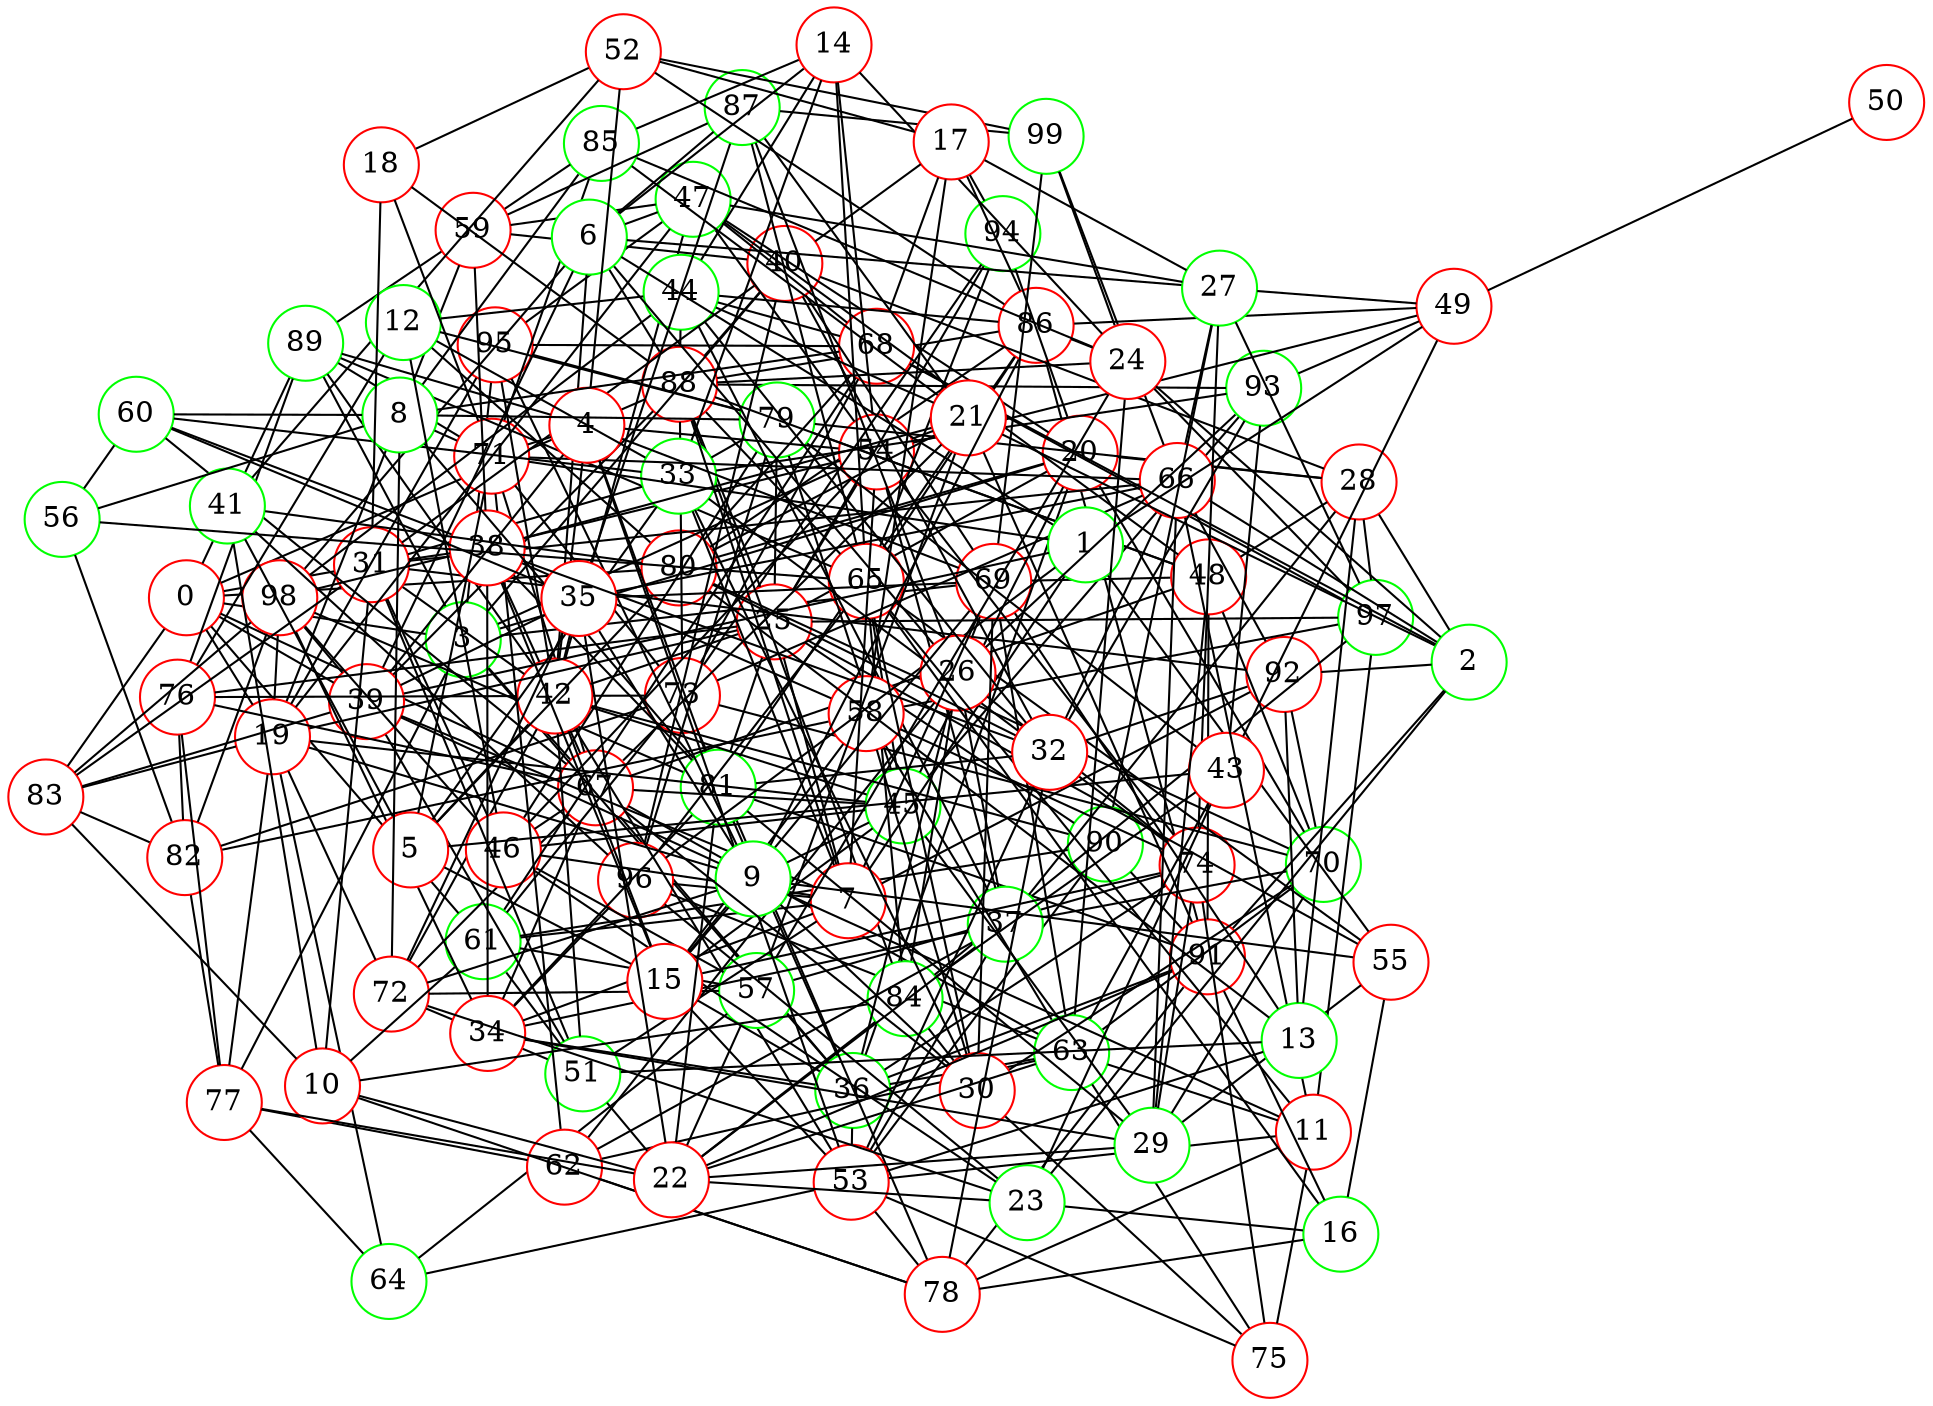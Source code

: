 graph {
graph ["layout"="fdp"]
node ["style"="filled","fillcolor"="white","fixedsize"="true","shape"="circle"]
"0" ["color"="red"]
"80" ["color"="red"]
"86" ["color"="red"]
"88" ["color"="red"]
"93" ["color"="green"]
"91" ["color"="red"]
"3" ["color"="green"]
"67" ["color"="red"]
"71" ["color"="red"]
"85" ["color"="green"]
"89" ["color"="green"]
"73" ["color"="red"]
"82" ["color"="red"]
"98" ["color"="red"]
"83" ["color"="red"]
"76" ["color"="red"]
"77" ["color"="red"]
"78" ["color"="red"]
"94" ["color"="green"]
"72" ["color"="red"]
"20" ["color"="red"]
"36" ["color"="green"]
"81" ["color"="green"]
"53" ["color"="red"]
"64" ["color"="green"]
"90" ["color"="green"]
"75" ["color"="red"]
"74" ["color"="red"]
"63" ["color"="green"]
"96" ["color"="red"]
"69" ["color"="red"]
"99" ["color"="green"]
"70" ["color"="green"]
"92" ["color"="red"]
"25" ["color"="red"]
"97" ["color"="green"]
"42" ["color"="red"]
"45" ["color"="green"]
"65" ["color"="red"]
"84" ["color"="green"]
"87" ["color"="green"]
"46" ["color"="red"]
"54" ["color"="red"]
"57" ["color"="green"]
"61" ["color"="green"]
"68" ["color"="red"]
"95" ["color"="red"]
"79" ["color"="green"]
"47" ["color"="green"]
"48" ["color"="red"]
"59" ["color"="red"]
"51" ["color"="green"]
"55" ["color"="red"]
"28" ["color"="red"]
"37" ["color"="green"]
"44" ["color"="green"]
"62" ["color"="red"]
"40" ["color"="red"]
"19" ["color"="red"]
"39" ["color"="red"]
"31" ["color"="red"]
"33" ["color"="green"]
"60" ["color"="green"]
"66" ["color"="red"]
"38" ["color"="red"]
"58" ["color"="red"]
"1" ["color"="green"]
"49" ["color"="red"]
"50" ["color"="red"]
"6" ["color"="green"]
"26" ["color"="red"]
"27" ["color"="green"]
"14" ["color"="red"]
"24" ["color"="red"]
"7" ["color"="red"]
"34" ["color"="red"]
"2" ["color"="green"]
"21" ["color"="red"]
"23" ["color"="green"]
"43" ["color"="red"]
"4" ["color"="red"]
"52" ["color"="red"]
"5" ["color"="red"]
"41" ["color"="green"]
"15" ["color"="red"]
"8" ["color"="green"]
"56" ["color"="green"]
"9" ["color"="green"]
"35" ["color"="red"]
"11" ["color"="red"]
"30" ["color"="red"]
"10" ["color"="red"]
"22" ["color"="red"]
"29" ["color"="green"]
"12" ["color"="green"]
"13" ["color"="green"]
"16" ["color"="green"]
"17" ["color"="red"]
"18" ["color"="red"]
"32" ["color"="red"]
"0" -- "80"
"0" -- "3"
"0" -- "19"
"0" -- "67"
"0" -- "83"
"0" -- "39"
"0" -- "88"
"0" -- "89"
"0" -- "61"
"0" -- "31"
"80" -- "86"
"86" -- "88"
"86" -- "91"
"88" -- "93"
"3" -- "67"
"3" -- "20"
"3" -- "36"
"3" -- "69"
"3" -- "54"
"3" -- "40"
"3" -- "89"
"3" -- "77"
"3" -- "95"
"67" -- "71"
"67" -- "72"
"67" -- "76"
"71" -- "85"
"71" -- "73"
"71" -- "89"
"85" -- "89"
"73" -- "82"
"73" -- "88"
"73" -- "76"
"73" -- "78"
"73" -- "94"
"82" -- "98"
"82" -- "83"
"83" -- "98"
"76" -- "82"
"76" -- "89"
"76" -- "77"
"77" -- "82"
"78" -- "91"
"20" -- "80"
"20" -- "36"
"20" -- "70"
"20" -- "25"
"20" -- "28"
"20" -- "45"
"20" -- "94"
"20" -- "47"
"36" -- "81"
"36" -- "67"
"36" -- "53"
"36" -- "74"
"36" -- "91"
"36" -- "63"
"81" -- "98"
"81" -- "86"
"81" -- "91"
"53" -- "64"
"53" -- "90"
"53" -- "75"
"53" -- "78"
"64" -- "77"
"90" -- "91"
"74" -- "75"
"63" -- "96"
"63" -- "67"
"63" -- "69"
"63" -- "70"
"63" -- "75"
"69" -- "99"
"70" -- "80"
"70" -- "73"
"70" -- "92"
"25" -- "97"
"25" -- "42"
"25" -- "76"
"25" -- "79"
"25" -- "81"
"25" -- "54"
"25" -- "55"
"25" -- "88"
"25" -- "90"
"25" -- "94"
"42" -- "67"
"42" -- "72"
"42" -- "45"
"42" -- "47"
"42" -- "51"
"42" -- "53"
"42" -- "89"
"42" -- "90"
"42" -- "95"
"45" -- "65"
"45" -- "67"
"45" -- "93"
"45" -- "46"
"45" -- "79"
"65" -- "96"
"65" -- "84"
"65" -- "86"
"65" -- "87"
"65" -- "88"
"65" -- "89"
"65" -- "94"
"84" -- "97"
"84" -- "88"
"87" -- "99"
"46" -- "98"
"46" -- "67"
"46" -- "54"
"46" -- "57"
"46" -- "79"
"54" -- "98"
"54" -- "74"
"57" -- "64"
"57" -- "72"
"57" -- "74"
"57" -- "61"
"61" -- "68"
"61" -- "73"
"61" -- "90"
"68" -- "80"
"68" -- "97"
"68" -- "73"
"68" -- "95"
"79" -- "96"
"79" -- "95"
"47" -- "48"
"47" -- "68"
"47" -- "54"
"47" -- "59"
"47" -- "95"
"48" -- "67"
"48" -- "69"
"48" -- "70"
"48" -- "88"
"48" -- "91"
"48" -- "79"
"59" -- "87"
"51" -- "72"
"51" -- "61"
"55" -- "65"
"28" -- "48"
"28" -- "97"
"28" -- "37"
"28" -- "40"
"28" -- "79"
"37" -- "53"
"37" -- "54"
"37" -- "70"
"37" -- "44"
"37" -- "62"
"44" -- "98"
"44" -- "68"
"44" -- "86"
"44" -- "88"
"62" -- "71"
"62" -- "77"
"62" -- "78"
"62" -- "63"
"40" -- "96"
"40" -- "69"
"40" -- "88"
"40" -- "59"
"19" -- "64"
"19" -- "98"
"19" -- "83"
"19" -- "72"
"19" -- "25"
"19" -- "59"
"19" -- "45"
"19" -- "77"
"19" -- "47"
"19" -- "95"
"39" -- "98"
"39" -- "51"
"39" -- "83"
"39" -- "88"
"31" -- "33"
"31" -- "66"
"31" -- "51"
"31" -- "83"
"31" -- "38"
"31" -- "40"
"31" -- "42"
"31" -- "92"
"31" -- "46"
"33" -- "74"
"33" -- "60"
"33" -- "93"
"33" -- "79"
"60" -- "67"
"66" -- "99"
"66" -- "71"
"66" -- "73"
"66" -- "92"
"38" -- "81"
"38" -- "42"
"38" -- "58"
"38" -- "59"
"38" -- "60"
"58" -- "97"
"58" -- "82"
"58" -- "74"
"58" -- "63"
"1" -- "96"
"1" -- "49"
"1" -- "6"
"1" -- "7"
"1" -- "39"
"1" -- "55"
"1" -- "71"
"49" -- "50"
"49" -- "54"
"49" -- "86"
"49" -- "93"
"6" -- "98"
"6" -- "39"
"6" -- "87"
"6" -- "88"
"6" -- "26"
"6" -- "42"
"6" -- "27"
"6" -- "14"
"6" -- "47"
"26" -- "36"
"26" -- "84"
"26" -- "37"
"26" -- "69"
"26" -- "87"
"26" -- "74"
"26" -- "93"
"26" -- "62"
"27" -- "49"
"27" -- "97"
"27" -- "66"
"27" -- "74"
"27" -- "90"
"27" -- "47"
"14" -- "33"
"14" -- "65"
"14" -- "85"
"14" -- "54"
"14" -- "24"
"14" -- "44"
"24" -- "97"
"24" -- "99"
"24" -- "85"
"24" -- "86"
"24" -- "88"
"24" -- "57"
"24" -- "63"
"7" -- "96"
"7" -- "33"
"7" -- "34"
"7" -- "69"
"7" -- "39"
"7" -- "46"
"7" -- "51"
"7" -- "54"
"7" -- "88"
"7" -- "25"
"7" -- "92"
"7" -- "61"
"34" -- "96"
"34" -- "81"
"34" -- "98"
"34" -- "67"
"34" -- "36"
"34" -- "37"
"34" -- "38"
"2" -- "66"
"2" -- "68"
"2" -- "21"
"2" -- "23"
"2" -- "24"
"2" -- "91"
"2" -- "28"
"2" -- "92"
"21" -- "80"
"21" -- "67"
"21" -- "85"
"21" -- "38"
"21" -- "54"
"21" -- "87"
"21" -- "57"
"21" -- "91"
"21" -- "44"
"23" -- "96"
"23" -- "72"
"23" -- "43"
"23" -- "46"
"43" -- "49"
"43" -- "84"
"43" -- "93"
"43" -- "63"
"43" -- "79"
"4" -- "81"
"4" -- "52"
"4" -- "53"
"4" -- "69"
"4" -- "54"
"4" -- "39"
"4" -- "71"
"4" -- "89"
"4" -- "42"
"52" -- "99"
"52" -- "86"
"5" -- "80"
"5" -- "33"
"5" -- "71"
"5" -- "41"
"5" -- "42"
"5" -- "43"
"5" -- "15"
"41" -- "80"
"41" -- "96"
"41" -- "52"
"15" -- "36"
"15" -- "53"
"15" -- "69"
"15" -- "38"
"15" -- "42"
"15" -- "58"
"15" -- "74"
"15" -- "45"
"8" -- "81"
"8" -- "68"
"8" -- "85"
"8" -- "71"
"8" -- "56"
"8" -- "72"
"8" -- "60"
"8" -- "79"
"56" -- "65"
"56" -- "82"
"56" -- "60"
"9" -- "19"
"9" -- "35"
"9" -- "86"
"9" -- "39"
"9" -- "55"
"9" -- "72"
"9" -- "11"
"9" -- "45"
"9" -- "30"
"9" -- "15"
"9" -- "95"
"35" -- "66"
"35" -- "69"
"35" -- "39"
"35" -- "87"
"35" -- "72"
"35" -- "42"
"35" -- "60"
"11" -- "65"
"11" -- "97"
"11" -- "66"
"11" -- "53"
"11" -- "75"
"11" -- "78"
"11" -- "63"
"30" -- "33"
"30" -- "65"
"30" -- "67"
"30" -- "84"
"30" -- "69"
"30" -- "70"
"30" -- "58"
"30" -- "75"
"10" -- "83"
"10" -- "84"
"10" -- "22"
"10" -- "41"
"10" -- "61"
"10" -- "78"
"10" -- "31"
"22" -- "81"
"22" -- "35"
"22" -- "51"
"22" -- "84"
"22" -- "37"
"22" -- "23"
"22" -- "57"
"22" -- "91"
"22" -- "29"
"22" -- "77"
"22" -- "63"
"29" -- "48"
"29" -- "81"
"29" -- "34"
"29" -- "66"
"29" -- "70"
"29" -- "55"
"29" -- "74"
"29" -- "45"
"12" -- "80"
"12" -- "33"
"12" -- "44"
"12" -- "76"
"12" -- "46"
"12" -- "79"
"13" -- "80"
"13" -- "51"
"13" -- "53"
"13" -- "69"
"13" -- "28"
"13" -- "92"
"16" -- "65"
"16" -- "23"
"16" -- "55"
"16" -- "91"
"16" -- "78"
"17" -- "52"
"17" -- "68"
"17" -- "86"
"17" -- "40"
"17" -- "58"
"17" -- "27"
"17" -- "94"
"18" -- "52"
"18" -- "71"
"18" -- "88"
"18" -- "31"
"32" -- "80"
"32" -- "81"
"32" -- "66"
"32" -- "53"
"32" -- "38"
"32" -- "40"
"32" -- "44"
"32" -- "92"
"32" -- "93"
"32" -- "78"
}